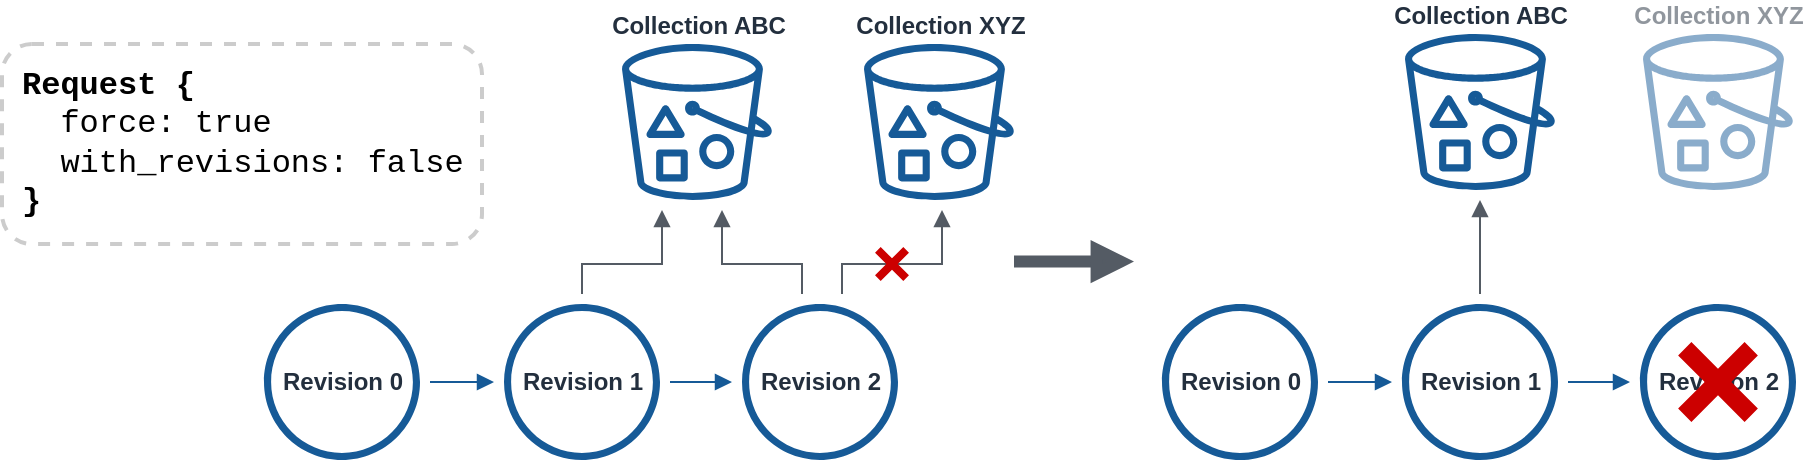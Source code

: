 <mxfile version="21.0.2" type="device"><diagram id="Ht1M8jgEwFfnCIfOTk4-" name="Page-1"><mxGraphModel dx="1434" dy="849" grid="1" gridSize="10" guides="1" tooltips="1" connect="1" arrows="1" fold="1" page="1" pageScale="1" pageWidth="1169" pageHeight="827" math="0" shadow="0"><root><mxCell id="0"/><mxCell id="1" parent="0"/><mxCell id="NZZsSz7ykIq6UQi_yj6c-37" value="" style="edgeStyle=orthogonalEdgeStyle;html=1;endArrow=block;elbow=vertical;startArrow=none;endFill=1;strokeColor=#545B64;rounded=0;targetPerimeterSpacing=5;sourcePerimeterSpacing=5;" parent="1" source="NZZsSz7ykIq6UQi_yj6c-7" target="NZZsSz7ykIq6UQi_yj6c-35" edge="1"><mxGeometry width="100" relative="1" as="geometry"><mxPoint x="440" y="165.001" as="sourcePoint"/><mxPoint x="358" y="123" as="targetPoint"/><Array as="points"><mxPoint x="450" y="140"/><mxPoint x="500" y="140"/></Array></mxGeometry></mxCell><mxCell id="NZZsSz7ykIq6UQi_yj6c-4" value="Revision 0" style="sketch=0;outlineConnect=0;fontColor=#232F3E;gradientColor=none;fillColor=#165a97;strokeColor=none;dashed=0;verticalLabelPosition=middle;verticalAlign=middle;align=center;html=1;fontSize=12;fontStyle=1;aspect=fixed;pointerEvents=1;shape=mxgraph.aws4.object;labelPosition=center;" parent="1" vertex="1"><mxGeometry x="161" y="160" width="78" height="78" as="geometry"/></mxCell><mxCell id="NZZsSz7ykIq6UQi_yj6c-6" value="Revision 1" style="sketch=0;outlineConnect=0;fontColor=#232F3E;gradientColor=none;fillColor=#165a97;strokeColor=none;dashed=0;verticalLabelPosition=middle;verticalAlign=middle;align=center;html=1;fontSize=12;fontStyle=1;aspect=fixed;pointerEvents=1;shape=mxgraph.aws4.object;labelPosition=center;" parent="1" vertex="1"><mxGeometry x="281" y="160" width="78" height="78" as="geometry"/></mxCell><mxCell id="NZZsSz7ykIq6UQi_yj6c-7" value="&lt;div&gt;Revision 2&lt;/div&gt;" style="sketch=0;outlineConnect=0;fontColor=#232F3E;gradientColor=none;fillColor=#165a97;strokeColor=none;dashed=0;verticalLabelPosition=middle;verticalAlign=middle;align=center;html=1;fontSize=12;fontStyle=1;aspect=fixed;pointerEvents=1;shape=mxgraph.aws4.object;labelPosition=center;" parent="1" vertex="1"><mxGeometry x="400" y="160" width="78" height="78" as="geometry"/></mxCell><mxCell id="NZZsSz7ykIq6UQi_yj6c-11" value="" style="edgeStyle=orthogonalEdgeStyle;html=1;endArrow=block;elbow=vertical;startArrow=none;endFill=1;strokeColor=#165A97;rounded=0;targetPerimeterSpacing=5;sourcePerimeterSpacing=5;" parent="1" source="NZZsSz7ykIq6UQi_yj6c-6" target="NZZsSz7ykIq6UQi_yj6c-7" edge="1"><mxGeometry width="100" relative="1" as="geometry"><mxPoint x="318" y="198.9" as="sourcePoint"/><mxPoint x="418" y="198.9" as="targetPoint"/></mxGeometry></mxCell><mxCell id="NZZsSz7ykIq6UQi_yj6c-12" value="" style="edgeStyle=orthogonalEdgeStyle;html=1;endArrow=block;elbow=vertical;startArrow=none;endFill=1;strokeColor=#165A97;rounded=0;targetPerimeterSpacing=5;sourcePerimeterSpacing=5;" parent="1" source="NZZsSz7ykIq6UQi_yj6c-4" target="NZZsSz7ykIq6UQi_yj6c-6" edge="1"><mxGeometry width="100" relative="1" as="geometry"><mxPoint x="168" y="198.9" as="sourcePoint"/><mxPoint x="240" y="198.9" as="targetPoint"/></mxGeometry></mxCell><mxCell id="NZZsSz7ykIq6UQi_yj6c-13" value="Collection ABC" style="sketch=0;outlineConnect=0;fontColor=#232F3E;gradientColor=none;fillColor=#165A97;strokeColor=none;dashed=0;verticalLabelPosition=top;verticalAlign=bottom;align=center;html=1;fontSize=12;fontStyle=1;aspect=fixed;pointerEvents=1;shape=mxgraph.aws4.bucket_with_objects;labelPosition=center;" parent="1" vertex="1"><mxGeometry x="340" y="30" width="75" height="78" as="geometry"/></mxCell><mxCell id="NZZsSz7ykIq6UQi_yj6c-14" value="" style="edgeStyle=orthogonalEdgeStyle;html=1;endArrow=block;elbow=vertical;startArrow=none;endFill=1;strokeColor=#545B64;rounded=0;targetPerimeterSpacing=5;sourcePerimeterSpacing=5;" parent="1" source="NZZsSz7ykIq6UQi_yj6c-7" target="NZZsSz7ykIq6UQi_yj6c-13" edge="1"><mxGeometry width="100" relative="1" as="geometry"><mxPoint x="440" y="155.001" as="sourcePoint"/><mxPoint x="440" y="113" as="targetPoint"/><Array as="points"><mxPoint x="430" y="140"/><mxPoint x="390" y="140"/></Array></mxGeometry></mxCell><mxCell id="NZZsSz7ykIq6UQi_yj6c-19" value="" style="shape=cross;whiteSpace=wrap;html=1;fillColor=#CC0000;rotation=45;sketch=0;shadow=0;strokeColor=none;" parent="1" vertex="1"><mxGeometry x="465" y="130" width="20" height="20" as="geometry"/></mxCell><mxCell id="NZZsSz7ykIq6UQi_yj6c-22" value="" style="edgeStyle=orthogonalEdgeStyle;html=1;endArrow=block;elbow=vertical;startArrow=none;endFill=1;strokeColor=#545B64;rounded=0;strokeWidth=6;sourcePerimeterSpacing=5;targetPerimeterSpacing=5;" parent="1" edge="1"><mxGeometry width="100" relative="1" as="geometry"><mxPoint x="536" y="138.8" as="sourcePoint"/><mxPoint x="596" y="138.8" as="targetPoint"/></mxGeometry></mxCell><mxCell id="NZZsSz7ykIq6UQi_yj6c-23" value="Revision 0" style="sketch=0;outlineConnect=0;fontColor=#232F3E;gradientColor=none;fillColor=#165a97;strokeColor=none;dashed=0;verticalLabelPosition=middle;verticalAlign=middle;align=center;html=1;fontSize=12;fontStyle=1;aspect=fixed;pointerEvents=1;shape=mxgraph.aws4.object;labelPosition=center;" parent="1" vertex="1"><mxGeometry x="610" y="160" width="78" height="78" as="geometry"/></mxCell><mxCell id="NZZsSz7ykIq6UQi_yj6c-24" value="Revision 1" style="sketch=0;outlineConnect=0;fontColor=#232F3E;gradientColor=none;fillColor=#165a97;strokeColor=none;dashed=0;verticalLabelPosition=middle;verticalAlign=middle;align=center;html=1;fontSize=12;fontStyle=1;aspect=fixed;pointerEvents=1;shape=mxgraph.aws4.object;labelPosition=center;" parent="1" vertex="1"><mxGeometry x="730" y="160" width="78" height="78" as="geometry"/></mxCell><mxCell id="NZZsSz7ykIq6UQi_yj6c-40" value="" style="edgeStyle=orthogonalEdgeStyle;rounded=0;orthogonalLoop=1;jettySize=auto;html=1;strokeWidth=1;sourcePerimeterSpacing=5;targetPerimeterSpacing=5;endArrow=block;strokeColor=#545B64;startArrow=none;endFill=1;" parent="1" source="NZZsSz7ykIq6UQi_yj6c-24" target="NZZsSz7ykIq6UQi_yj6c-28" edge="1"><mxGeometry relative="1" as="geometry"><mxPoint x="769" y="150.001" as="sourcePoint"/></mxGeometry></mxCell><mxCell id="NZZsSz7ykIq6UQi_yj6c-25" value="&lt;div&gt;Revision 2&lt;/div&gt;" style="sketch=0;outlineConnect=0;fontColor=#232F3E;gradientColor=none;fillColor=#165a97;strokeColor=none;dashed=0;verticalLabelPosition=middle;verticalAlign=middle;align=center;html=1;fontSize=12;fontStyle=1;aspect=fixed;pointerEvents=1;shape=mxgraph.aws4.object;labelPosition=center;" parent="1" vertex="1"><mxGeometry x="849" y="160" width="78" height="78" as="geometry"/></mxCell><mxCell id="NZZsSz7ykIq6UQi_yj6c-26" value="" style="edgeStyle=orthogonalEdgeStyle;html=1;endArrow=block;elbow=vertical;startArrow=none;endFill=1;strokeColor=#165A97;rounded=0;targetPerimeterSpacing=5;sourcePerimeterSpacing=5;" parent="1" source="NZZsSz7ykIq6UQi_yj6c-24" target="NZZsSz7ykIq6UQi_yj6c-25" edge="1"><mxGeometry width="100" relative="1" as="geometry"><mxPoint x="767" y="198.9" as="sourcePoint"/><mxPoint x="867" y="198.9" as="targetPoint"/></mxGeometry></mxCell><mxCell id="NZZsSz7ykIq6UQi_yj6c-27" value="" style="edgeStyle=orthogonalEdgeStyle;html=1;endArrow=block;elbow=vertical;startArrow=none;endFill=1;strokeColor=#165A97;rounded=0;targetPerimeterSpacing=5;sourcePerimeterSpacing=5;" parent="1" source="NZZsSz7ykIq6UQi_yj6c-23" target="NZZsSz7ykIq6UQi_yj6c-24" edge="1"><mxGeometry width="100" relative="1" as="geometry"><mxPoint x="617" y="198.9" as="sourcePoint"/><mxPoint x="689" y="198.9" as="targetPoint"/></mxGeometry></mxCell><mxCell id="NZZsSz7ykIq6UQi_yj6c-28" value="Collection ABC" style="sketch=0;outlineConnect=0;fontColor=#232F3E;gradientColor=none;fillColor=#165A97;strokeColor=none;dashed=0;verticalLabelPosition=top;verticalAlign=bottom;align=center;html=1;fontSize=12;fontStyle=1;aspect=fixed;pointerEvents=1;shape=mxgraph.aws4.bucket_with_objects;labelPosition=center;" parent="1" vertex="1"><mxGeometry x="731.5" y="25" width="75" height="78" as="geometry"/></mxCell><mxCell id="NZZsSz7ykIq6UQi_yj6c-35" value="Collection XYZ" style="sketch=0;outlineConnect=0;fontColor=#232F3E;gradientColor=none;fillColor=#165A97;strokeColor=none;dashed=0;verticalLabelPosition=top;verticalAlign=bottom;align=center;html=1;fontSize=12;fontStyle=1;aspect=fixed;pointerEvents=1;shape=mxgraph.aws4.bucket_with_objects;labelPosition=center;" parent="1" vertex="1"><mxGeometry x="461" y="30" width="75" height="78" as="geometry"/></mxCell><mxCell id="NZZsSz7ykIq6UQi_yj6c-41" value="Collection XYZ" style="sketch=0;outlineConnect=0;fontColor=#232F3E;gradientColor=none;fillColor=#165A97;strokeColor=none;dashed=0;verticalLabelPosition=top;verticalAlign=bottom;align=center;html=1;fontSize=12;fontStyle=1;aspect=fixed;pointerEvents=1;shape=mxgraph.aws4.bucket_with_objects;labelPosition=center;textOpacity=50;opacity=50;" parent="1" vertex="1"><mxGeometry x="850.5" y="25" width="75" height="78" as="geometry"/></mxCell><mxCell id="NZZsSz7ykIq6UQi_yj6c-53" value="" style="edgeStyle=orthogonalEdgeStyle;rounded=0;orthogonalLoop=1;jettySize=auto;html=1;strokeWidth=1;sourcePerimeterSpacing=5;targetPerimeterSpacing=5;endArrow=block;strokeColor=#545B64;startArrow=none;endFill=1;" parent="1" source="NZZsSz7ykIq6UQi_yj6c-6" target="NZZsSz7ykIq6UQi_yj6c-13" edge="1"><mxGeometry relative="1" as="geometry"><mxPoint x="319.8" y="150.001" as="sourcePoint"/><mxPoint x="319.8" y="108.0" as="targetPoint"/><Array as="points"><mxPoint x="320" y="140"/><mxPoint x="360" y="140"/></Array></mxGeometry></mxCell><mxCell id="NZZsSz7ykIq6UQi_yj6c-55" value="" style="shape=cross;whiteSpace=wrap;html=1;fillColor=#CC0000;rotation=45;sketch=0;shadow=0;strokeColor=none;" parent="1" vertex="1"><mxGeometry x="864.5" y="175.5" width="47" height="47" as="geometry"/></mxCell><mxCell id="URzIKYPpVIiMVDQuW28e-3" value="&lt;div style=&quot;font-size: 16px;&quot; align=&quot;left&quot;&gt;&lt;div style=&quot;font-size: 16px;&quot;&gt;&lt;b style=&quot;font-size: 16px;&quot;&gt;&lt;font data-font-src=&quot;https://fonts.googleapis.com/css?family=+Roboto+Mono&quot; style=&quot;font-size: 16px;&quot;&gt;Request {&lt;/font&gt;&lt;/b&gt;&lt;/div&gt;&lt;/div&gt;&lt;div style=&quot;font-size: 16px;&quot; align=&quot;left&quot;&gt;&lt;div style=&quot;font-size: 16px;&quot;&gt;&lt;b style=&quot;font-size: 16px;&quot;&gt;&lt;font data-font-src=&quot;https://fonts.googleapis.com/css?family=+Roboto+Mono&quot; style=&quot;font-size: 16px;&quot;&gt;&amp;nbsp; &lt;/font&gt;&lt;/b&gt;&lt;font data-font-src=&quot;https://fonts.googleapis.com/css?family=+Roboto+Mono&quot; style=&quot;font-size: 16px;&quot;&gt;force: true&lt;/font&gt;&lt;/div&gt;&lt;div style=&quot;font-size: 16px;&quot;&gt;&lt;font data-font-src=&quot;https://fonts.googleapis.com/css?family=+Roboto+Mono&quot; style=&quot;font-size: 16px;&quot;&gt;&amp;nbsp; with_revisions: false&lt;br style=&quot;font-size: 16px;&quot;&gt;&lt;/font&gt;&lt;/div&gt;&lt;div style=&quot;font-size: 16px;&quot;&gt;&lt;b style=&quot;font-size: 16px;&quot;&gt;&lt;font data-font-src=&quot;https://fonts.googleapis.com/css?family=+Roboto+Mono&quot; style=&quot;font-size: 16px;&quot;&gt;}&lt;/font&gt;&lt;/b&gt;&lt;/div&gt;&lt;/div&gt;" style="text;html=1;strokeColor=#CCCCCC;fillColor=none;align=left;verticalAlign=middle;whiteSpace=wrap;rounded=1;fontFamily=Liberation Mono;fontSource=https%3A%2F%2Ffonts.googleapis.com%2Fcss%3Ffamily%3D%2BRoboto%2BMono;dashed=1;spacing=10;fontSize=16;strokeWidth=2;" vertex="1" parent="1"><mxGeometry x="30" y="30" width="240" height="100" as="geometry"/></mxCell></root></mxGraphModel></diagram></mxfile>